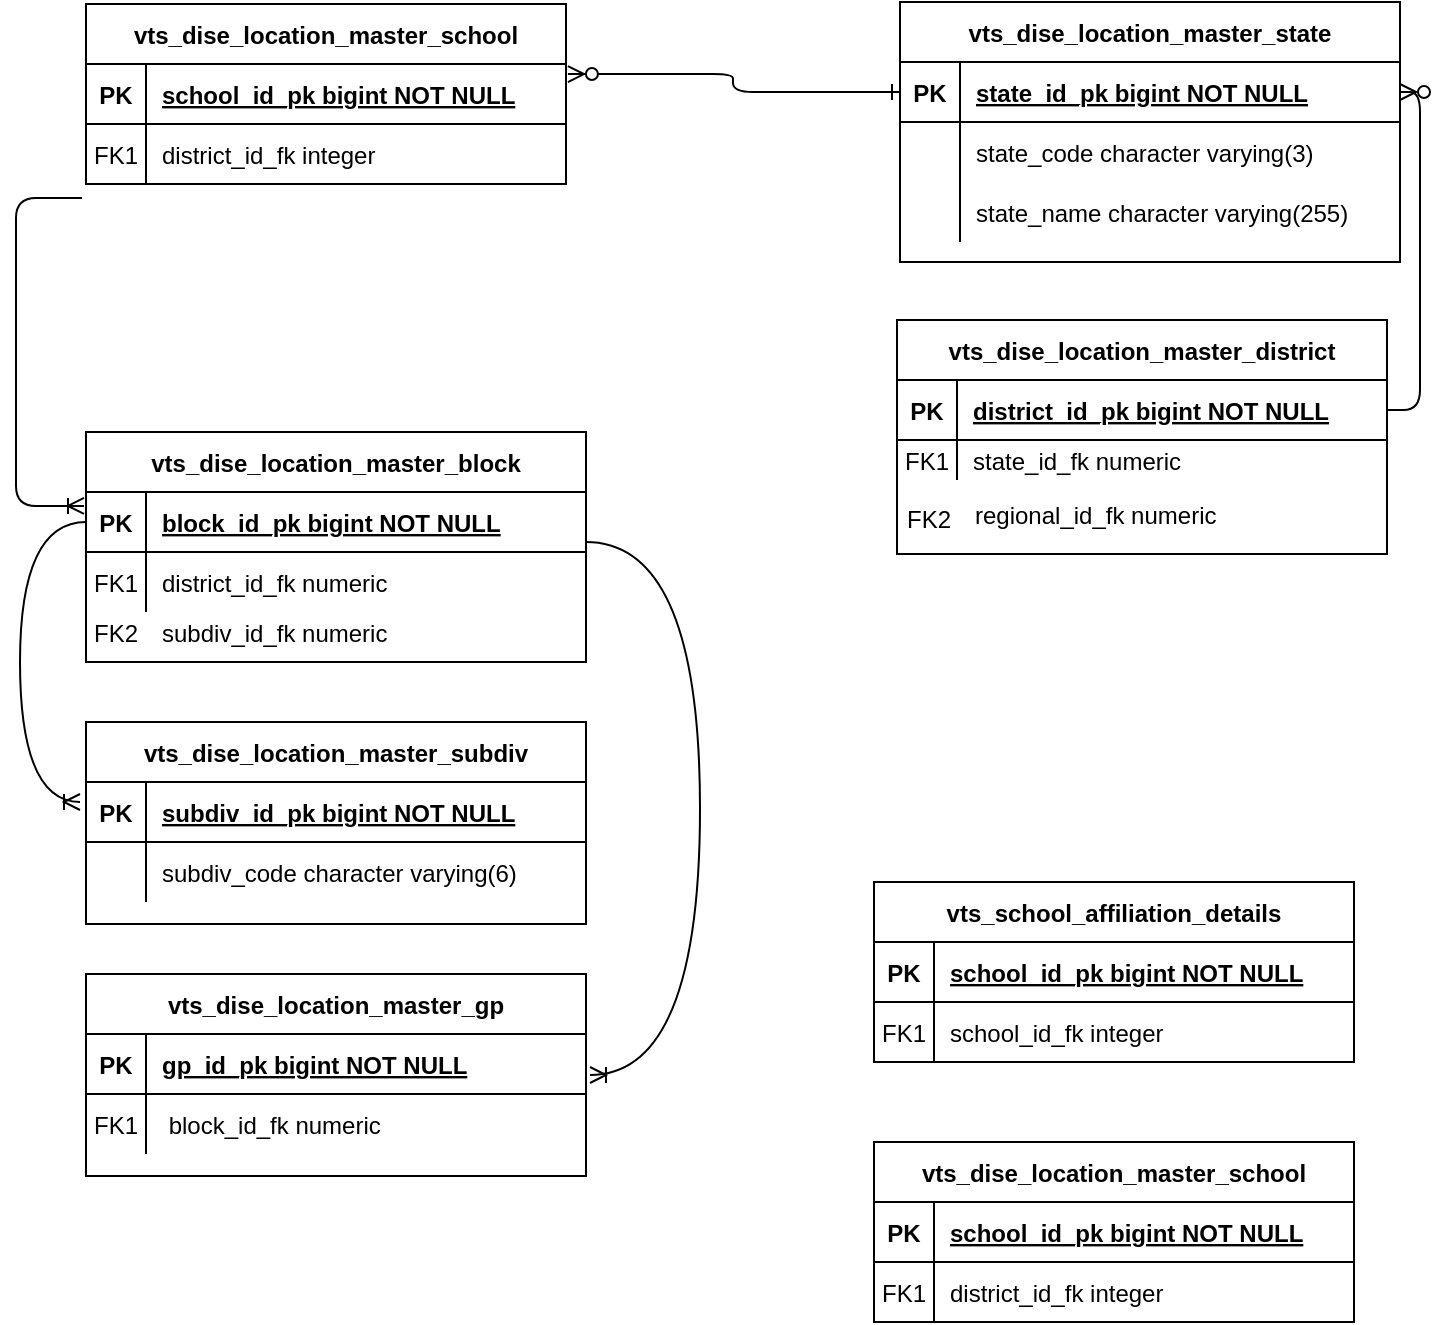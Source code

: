 <mxfile version="13.7.3" type="github">
  <diagram id="R2lEEEUBdFMjLlhIrx00" name="Page-1">
    <mxGraphModel dx="1342" dy="592" grid="1" gridSize="10" guides="1" tooltips="1" connect="1" arrows="1" fold="1" page="1" pageScale="1" pageWidth="850" pageHeight="1100" math="0" shadow="0" extFonts="Permanent Marker^https://fonts.googleapis.com/css?family=Permanent+Marker">
      <root>
        <mxCell id="0" />
        <mxCell id="1" parent="0" />
        <mxCell id="C-vyLk0tnHw3VtMMgP7b-12" value="" style="endArrow=ERzeroToMany;startArrow=ERone;endFill=1;startFill=0;entryX=1.004;entryY=0.167;entryDx=0;entryDy=0;entryPerimeter=0;exitX=0;exitY=0.5;exitDx=0;exitDy=0;edgeStyle=orthogonalEdgeStyle;" parent="1" source="C-vyLk0tnHw3VtMMgP7b-3" target="C-vyLk0tnHw3VtMMgP7b-24" edge="1">
          <mxGeometry width="100" height="100" relative="1" as="geometry">
            <mxPoint x="470" y="60" as="sourcePoint" />
            <mxPoint x="475" y="90" as="targetPoint" />
          </mxGeometry>
        </mxCell>
        <mxCell id="R6s__2iEAuu1lf-VHRsL-24" value="" style="shape=partialRectangle;collapsible=0;dropTarget=0;pointerEvents=0;fillColor=none;points=[[0,0.5],[1,0.5]];portConstraint=eastwest;top=0;left=0;right=0;bottom=0;" vertex="1" parent="1">
          <mxGeometry x="85" y="530" width="250" height="93" as="geometry" />
        </mxCell>
        <mxCell id="R6s__2iEAuu1lf-VHRsL-25" value="" style="shape=partialRectangle;overflow=hidden;connectable=0;fillColor=none;top=0;left=0;bottom=0;right=0;" vertex="1" parent="R6s__2iEAuu1lf-VHRsL-24">
          <mxGeometry width="30" height="93" as="geometry" />
        </mxCell>
        <mxCell id="R6s__2iEAuu1lf-VHRsL-32" value="" style="edgeStyle=orthogonalEdgeStyle;fontSize=12;html=1;endArrow=ERzeroToMany;endFill=1;entryX=1;entryY=0.5;entryDx=0;entryDy=0;exitX=1;exitY=0.5;exitDx=0;exitDy=0;" edge="1" parent="1" source="C-vyLk0tnHw3VtMMgP7b-14" target="C-vyLk0tnHw3VtMMgP7b-3">
          <mxGeometry width="100" height="100" relative="1" as="geometry">
            <mxPoint x="620" y="310" as="sourcePoint" />
            <mxPoint x="320" y="95" as="targetPoint" />
          </mxGeometry>
        </mxCell>
        <mxCell id="R6s__2iEAuu1lf-VHRsL-36" value="" style="shape=partialRectangle;collapsible=0;dropTarget=0;pointerEvents=0;fillColor=none;points=[[0,0.5],[1,0.5]];portConstraint=eastwest;top=0;left=0;right=0;bottom=0;" vertex="1" parent="1">
          <mxGeometry x="489" y="286" width="250" height="30" as="geometry" />
        </mxCell>
        <mxCell id="R6s__2iEAuu1lf-VHRsL-37" value="" style="shape=partialRectangle;overflow=hidden;connectable=0;fillColor=none;top=0;left=0;bottom=0;right=0;" vertex="1" parent="R6s__2iEAuu1lf-VHRsL-36">
          <mxGeometry width="30" height="30" as="geometry" />
        </mxCell>
        <mxCell id="R6s__2iEAuu1lf-VHRsL-39" value="" style="shape=partialRectangle;collapsible=0;dropTarget=0;pointerEvents=0;fillColor=none;points=[[0,0.5],[1,0.5]];portConstraint=eastwest;top=0;left=0;right=0;bottom=0;" vertex="1" parent="1">
          <mxGeometry x="490" y="260" width="250" height="30" as="geometry" />
        </mxCell>
        <mxCell id="R6s__2iEAuu1lf-VHRsL-40" value="" style="shape=partialRectangle;overflow=hidden;connectable=0;fillColor=none;top=0;left=0;bottom=0;right=0;" vertex="1" parent="R6s__2iEAuu1lf-VHRsL-39">
          <mxGeometry width="30" height="30" as="geometry" />
        </mxCell>
        <mxCell id="R6s__2iEAuu1lf-VHRsL-42" value="" style="shape=partialRectangle;collapsible=0;dropTarget=0;pointerEvents=0;fillColor=none;points=[[0,0.5],[1,0.5]];portConstraint=eastwest;top=0;left=0;right=0;bottom=0;" vertex="1" parent="1">
          <mxGeometry x="489" y="230" width="250" height="30" as="geometry" />
        </mxCell>
        <mxCell id="R6s__2iEAuu1lf-VHRsL-43" value="" style="shape=partialRectangle;overflow=hidden;connectable=0;fillColor=none;top=0;left=0;bottom=0;right=0;" vertex="1" parent="R6s__2iEAuu1lf-VHRsL-42">
          <mxGeometry width="30" height="30" as="geometry" />
        </mxCell>
        <mxCell id="R6s__2iEAuu1lf-VHRsL-51" value="FK2" style="shape=partialRectangle;overflow=hidden;connectable=0;fillColor=none;top=0;left=0;bottom=0;right=0;" vertex="1" parent="1">
          <mxGeometry x="489.5" y="288" width="30" height="20" as="geometry" />
        </mxCell>
        <mxCell id="R6s__2iEAuu1lf-VHRsL-53" value="regional_id_fk numeric" style="shape=partialRectangle;overflow=hidden;connectable=0;fillColor=none;top=0;left=0;bottom=0;right=0;align=left;spacingLeft=6;" vertex="1" parent="1">
          <mxGeometry x="519.5" y="286" width="240" height="20" as="geometry" />
        </mxCell>
        <mxCell id="R6s__2iEAuu1lf-VHRsL-1" value="vts_dise_location_master_block" style="shape=table;startSize=30;container=1;collapsible=1;childLayout=tableLayout;fixedRows=1;rowLines=0;fontStyle=1;align=center;resizeLast=1;" vertex="1" parent="1">
          <mxGeometry x="83" y="255" width="250" height="115" as="geometry" />
        </mxCell>
        <mxCell id="R6s__2iEAuu1lf-VHRsL-2" value="" style="shape=partialRectangle;collapsible=0;dropTarget=0;pointerEvents=0;fillColor=none;points=[[0,0.5],[1,0.5]];portConstraint=eastwest;top=0;left=0;right=0;bottom=1;" vertex="1" parent="R6s__2iEAuu1lf-VHRsL-1">
          <mxGeometry y="30" width="250" height="30" as="geometry" />
        </mxCell>
        <mxCell id="R6s__2iEAuu1lf-VHRsL-3" value="PK" style="shape=partialRectangle;overflow=hidden;connectable=0;fillColor=none;top=0;left=0;bottom=0;right=0;fontStyle=1;" vertex="1" parent="R6s__2iEAuu1lf-VHRsL-2">
          <mxGeometry width="30" height="30" as="geometry" />
        </mxCell>
        <mxCell id="R6s__2iEAuu1lf-VHRsL-4" value="block_id_pk bigint NOT NULL" style="shape=partialRectangle;overflow=hidden;connectable=0;fillColor=none;top=0;left=0;bottom=0;right=0;align=left;spacingLeft=6;fontStyle=5;" vertex="1" parent="R6s__2iEAuu1lf-VHRsL-2">
          <mxGeometry x="30" width="220" height="30" as="geometry" />
        </mxCell>
        <mxCell id="R6s__2iEAuu1lf-VHRsL-5" value="" style="shape=partialRectangle;collapsible=0;dropTarget=0;pointerEvents=0;fillColor=none;points=[[0,0.5],[1,0.5]];portConstraint=eastwest;top=0;left=0;right=0;bottom=0;" vertex="1" parent="R6s__2iEAuu1lf-VHRsL-1">
          <mxGeometry y="60" width="250" height="30" as="geometry" />
        </mxCell>
        <mxCell id="R6s__2iEAuu1lf-VHRsL-6" value="FK1" style="shape=partialRectangle;overflow=hidden;connectable=0;fillColor=none;top=0;left=0;bottom=0;right=0;" vertex="1" parent="R6s__2iEAuu1lf-VHRsL-5">
          <mxGeometry width="30" height="30" as="geometry" />
        </mxCell>
        <mxCell id="R6s__2iEAuu1lf-VHRsL-7" value="district_id_fk numeric" style="shape=partialRectangle;overflow=hidden;connectable=0;fillColor=none;top=0;left=0;bottom=0;right=0;align=left;spacingLeft=6;" vertex="1" parent="R6s__2iEAuu1lf-VHRsL-5">
          <mxGeometry x="30" width="220" height="30" as="geometry" />
        </mxCell>
        <mxCell id="R6s__2iEAuu1lf-VHRsL-55" value="" style="shape=partialRectangle;collapsible=0;dropTarget=0;pointerEvents=0;fillColor=none;points=[[0,0.5],[1,0.5]];portConstraint=eastwest;top=0;left=0;right=0;bottom=0;" vertex="1" parent="1">
          <mxGeometry x="83" y="340" width="250" height="30" as="geometry" />
        </mxCell>
        <mxCell id="R6s__2iEAuu1lf-VHRsL-56" value="FK2" style="shape=partialRectangle;overflow=hidden;connectable=0;fillColor=none;top=0;left=0;bottom=0;right=0;" vertex="1" parent="R6s__2iEAuu1lf-VHRsL-55">
          <mxGeometry width="30" height="30" as="geometry" />
        </mxCell>
        <mxCell id="R6s__2iEAuu1lf-VHRsL-57" value="subdiv_id_fk numeric" style="shape=partialRectangle;overflow=hidden;connectable=0;fillColor=none;top=0;left=0;bottom=0;right=0;align=left;spacingLeft=6;" vertex="1" parent="R6s__2iEAuu1lf-VHRsL-55">
          <mxGeometry x="30" width="220" height="30" as="geometry" />
        </mxCell>
        <mxCell id="R6s__2iEAuu1lf-VHRsL-61" value="" style="edgeStyle=elbowEdgeStyle;fontSize=12;html=1;endArrow=ERoneToMany;entryX=0.004;entryY=0.233;entryDx=0;entryDy=0;exitX=0;exitY=0.5;exitDx=0;exitDy=0;entryPerimeter=0;" edge="1" parent="1">
          <mxGeometry width="100" height="100" relative="1" as="geometry">
            <mxPoint x="81" y="138" as="sourcePoint" />
            <mxPoint x="82" y="291.99" as="targetPoint" />
            <Array as="points">
              <mxPoint x="48" y="210" />
            </Array>
          </mxGeometry>
        </mxCell>
        <mxCell id="R6s__2iEAuu1lf-VHRsL-69" value="" style="edgeStyle=orthogonalEdgeStyle;fontSize=12;html=1;endArrow=ERoneToMany;curved=1;exitX=0;exitY=0.5;exitDx=0;exitDy=0;" edge="1" parent="1" source="R6s__2iEAuu1lf-VHRsL-2">
          <mxGeometry width="100" height="100" relative="1" as="geometry">
            <mxPoint x="82" y="320" as="sourcePoint" />
            <mxPoint x="80" y="440" as="targetPoint" />
            <Array as="points">
              <mxPoint x="50" y="300" />
              <mxPoint x="50" y="440" />
            </Array>
          </mxGeometry>
        </mxCell>
        <mxCell id="R6s__2iEAuu1lf-VHRsL-8" value="vts_dise_location_master_subdiv" style="shape=table;startSize=30;container=1;collapsible=1;childLayout=tableLayout;fixedRows=1;rowLines=0;fontStyle=1;align=center;resizeLast=1;" vertex="1" parent="1">
          <mxGeometry x="83" y="400" width="250" height="101" as="geometry" />
        </mxCell>
        <mxCell id="R6s__2iEAuu1lf-VHRsL-9" value="" style="shape=partialRectangle;collapsible=0;dropTarget=0;pointerEvents=0;fillColor=none;points=[[0,0.5],[1,0.5]];portConstraint=eastwest;top=0;left=0;right=0;bottom=1;" vertex="1" parent="R6s__2iEAuu1lf-VHRsL-8">
          <mxGeometry y="30" width="250" height="30" as="geometry" />
        </mxCell>
        <mxCell id="R6s__2iEAuu1lf-VHRsL-10" value="PK" style="shape=partialRectangle;overflow=hidden;connectable=0;fillColor=none;top=0;left=0;bottom=0;right=0;fontStyle=1;" vertex="1" parent="R6s__2iEAuu1lf-VHRsL-9">
          <mxGeometry width="30" height="30" as="geometry" />
        </mxCell>
        <mxCell id="R6s__2iEAuu1lf-VHRsL-11" value="subdiv_id_pk bigint NOT NULL" style="shape=partialRectangle;overflow=hidden;connectable=0;fillColor=none;top=0;left=0;bottom=0;right=0;align=left;spacingLeft=6;fontStyle=5;" vertex="1" parent="R6s__2iEAuu1lf-VHRsL-9">
          <mxGeometry x="30" width="220" height="30" as="geometry" />
        </mxCell>
        <mxCell id="R6s__2iEAuu1lf-VHRsL-12" value="" style="shape=partialRectangle;collapsible=0;dropTarget=0;pointerEvents=0;fillColor=none;points=[[0,0.5],[1,0.5]];portConstraint=eastwest;top=0;left=0;right=0;bottom=0;" vertex="1" parent="R6s__2iEAuu1lf-VHRsL-8">
          <mxGeometry y="60" width="250" height="30" as="geometry" />
        </mxCell>
        <mxCell id="R6s__2iEAuu1lf-VHRsL-13" value="" style="shape=partialRectangle;overflow=hidden;connectable=0;fillColor=none;top=0;left=0;bottom=0;right=0;" vertex="1" parent="R6s__2iEAuu1lf-VHRsL-12">
          <mxGeometry width="30" height="30" as="geometry" />
        </mxCell>
        <mxCell id="R6s__2iEAuu1lf-VHRsL-14" value="subdiv_code character varying(6)" style="shape=partialRectangle;overflow=hidden;connectable=0;fillColor=none;top=0;left=0;bottom=0;right=0;align=left;spacingLeft=6;" vertex="1" parent="R6s__2iEAuu1lf-VHRsL-12">
          <mxGeometry x="30" width="220" height="30" as="geometry" />
        </mxCell>
        <mxCell id="R6s__2iEAuu1lf-VHRsL-62" value="vts_dise_location_master_gp" style="shape=table;startSize=30;container=1;collapsible=1;childLayout=tableLayout;fixedRows=1;rowLines=0;fontStyle=1;align=center;resizeLast=1;" vertex="1" parent="1">
          <mxGeometry x="83" y="526" width="250" height="101" as="geometry" />
        </mxCell>
        <mxCell id="R6s__2iEAuu1lf-VHRsL-63" value="" style="shape=partialRectangle;collapsible=0;dropTarget=0;pointerEvents=0;fillColor=none;points=[[0,0.5],[1,0.5]];portConstraint=eastwest;top=0;left=0;right=0;bottom=1;" vertex="1" parent="R6s__2iEAuu1lf-VHRsL-62">
          <mxGeometry y="30" width="250" height="30" as="geometry" />
        </mxCell>
        <mxCell id="R6s__2iEAuu1lf-VHRsL-64" value="PK" style="shape=partialRectangle;overflow=hidden;connectable=0;fillColor=none;top=0;left=0;bottom=0;right=0;fontStyle=1;" vertex="1" parent="R6s__2iEAuu1lf-VHRsL-63">
          <mxGeometry width="30" height="30" as="geometry" />
        </mxCell>
        <mxCell id="R6s__2iEAuu1lf-VHRsL-65" value="gp_id_pk bigint NOT NULL" style="shape=partialRectangle;overflow=hidden;connectable=0;fillColor=none;top=0;left=0;bottom=0;right=0;align=left;spacingLeft=6;fontStyle=5;" vertex="1" parent="R6s__2iEAuu1lf-VHRsL-63">
          <mxGeometry x="30" width="220" height="30" as="geometry" />
        </mxCell>
        <mxCell id="R6s__2iEAuu1lf-VHRsL-66" value="" style="shape=partialRectangle;collapsible=0;dropTarget=0;pointerEvents=0;fillColor=none;points=[[0,0.5],[1,0.5]];portConstraint=eastwest;top=0;left=0;right=0;bottom=0;" vertex="1" parent="R6s__2iEAuu1lf-VHRsL-62">
          <mxGeometry y="60" width="250" height="30" as="geometry" />
        </mxCell>
        <mxCell id="R6s__2iEAuu1lf-VHRsL-67" value="FK1" style="shape=partialRectangle;overflow=hidden;connectable=0;fillColor=none;top=0;left=0;bottom=0;right=0;" vertex="1" parent="R6s__2iEAuu1lf-VHRsL-66">
          <mxGeometry width="30" height="30" as="geometry" />
        </mxCell>
        <mxCell id="R6s__2iEAuu1lf-VHRsL-68" value=" block_id_fk numeric" style="shape=partialRectangle;overflow=hidden;connectable=0;fillColor=none;top=0;left=0;bottom=0;right=0;align=left;spacingLeft=6;" vertex="1" parent="R6s__2iEAuu1lf-VHRsL-66">
          <mxGeometry x="30" width="220" height="30" as="geometry" />
        </mxCell>
        <mxCell id="R6s__2iEAuu1lf-VHRsL-70" value="" style="edgeStyle=orthogonalEdgeStyle;fontSize=12;html=1;endArrow=ERoneToMany;curved=1;exitX=0;exitY=0.5;exitDx=0;exitDy=0;entryX=1;entryY=0.5;entryDx=0;entryDy=0;" edge="1" parent="1" target="R6s__2iEAuu1lf-VHRsL-24">
          <mxGeometry width="100" height="100" relative="1" as="geometry">
            <mxPoint x="333" y="310" as="sourcePoint" />
            <mxPoint x="330" y="450" as="targetPoint" />
            <Array as="points">
              <mxPoint x="390" y="310" />
              <mxPoint x="390" y="577" />
            </Array>
          </mxGeometry>
        </mxCell>
        <mxCell id="R6s__2iEAuu1lf-VHRsL-78" value="vts_school_affiliation_details" style="shape=table;startSize=30;container=1;collapsible=1;childLayout=tableLayout;fixedRows=1;rowLines=0;fontStyle=1;align=center;resizeLast=1;" vertex="1" parent="1">
          <mxGeometry x="477" y="480" width="240" height="90" as="geometry" />
        </mxCell>
        <mxCell id="R6s__2iEAuu1lf-VHRsL-79" value="" style="shape=partialRectangle;collapsible=0;dropTarget=0;pointerEvents=0;fillColor=none;points=[[0,0.5],[1,0.5]];portConstraint=eastwest;top=0;left=0;right=0;bottom=1;" vertex="1" parent="R6s__2iEAuu1lf-VHRsL-78">
          <mxGeometry y="30" width="240" height="30" as="geometry" />
        </mxCell>
        <mxCell id="R6s__2iEAuu1lf-VHRsL-80" value="PK" style="shape=partialRectangle;overflow=hidden;connectable=0;fillColor=none;top=0;left=0;bottom=0;right=0;fontStyle=1;" vertex="1" parent="R6s__2iEAuu1lf-VHRsL-79">
          <mxGeometry width="30" height="30" as="geometry" />
        </mxCell>
        <mxCell id="R6s__2iEAuu1lf-VHRsL-81" value="school_id_pk bigint NOT NULL" style="shape=partialRectangle;overflow=hidden;connectable=0;fillColor=none;top=0;left=0;bottom=0;right=0;align=left;spacingLeft=6;fontStyle=5;" vertex="1" parent="R6s__2iEAuu1lf-VHRsL-79">
          <mxGeometry x="30" width="210" height="30" as="geometry" />
        </mxCell>
        <mxCell id="R6s__2iEAuu1lf-VHRsL-82" value="" style="shape=partialRectangle;collapsible=0;dropTarget=0;pointerEvents=0;fillColor=none;points=[[0,0.5],[1,0.5]];portConstraint=eastwest;top=0;left=0;right=0;bottom=0;" vertex="1" parent="R6s__2iEAuu1lf-VHRsL-78">
          <mxGeometry y="60" width="240" height="30" as="geometry" />
        </mxCell>
        <mxCell id="R6s__2iEAuu1lf-VHRsL-83" value="FK1" style="shape=partialRectangle;overflow=hidden;connectable=0;fillColor=none;top=0;left=0;bottom=0;right=0;" vertex="1" parent="R6s__2iEAuu1lf-VHRsL-82">
          <mxGeometry width="30" height="30" as="geometry" />
        </mxCell>
        <mxCell id="R6s__2iEAuu1lf-VHRsL-84" value="school_id_fk integer" style="shape=partialRectangle;overflow=hidden;connectable=0;fillColor=none;top=0;left=0;bottom=0;right=0;align=left;spacingLeft=6;" vertex="1" parent="R6s__2iEAuu1lf-VHRsL-82">
          <mxGeometry x="30" width="210" height="30" as="geometry" />
        </mxCell>
        <mxCell id="C-vyLk0tnHw3VtMMgP7b-13" value="vts_dise_location_master_district" style="shape=table;startSize=30;container=1;collapsible=1;childLayout=tableLayout;fixedRows=1;rowLines=0;fontStyle=1;align=center;resizeLast=1;" parent="1" vertex="1">
          <mxGeometry x="488.5" y="199" width="245" height="117" as="geometry" />
        </mxCell>
        <mxCell id="C-vyLk0tnHw3VtMMgP7b-14" value="" style="shape=partialRectangle;collapsible=0;dropTarget=0;pointerEvents=0;fillColor=none;points=[[0,0.5],[1,0.5]];portConstraint=eastwest;top=0;left=0;right=0;bottom=1;" parent="C-vyLk0tnHw3VtMMgP7b-13" vertex="1">
          <mxGeometry y="30" width="245" height="30" as="geometry" />
        </mxCell>
        <mxCell id="C-vyLk0tnHw3VtMMgP7b-15" value="PK" style="shape=partialRectangle;overflow=hidden;connectable=0;fillColor=none;top=0;left=0;bottom=0;right=0;fontStyle=1;" parent="C-vyLk0tnHw3VtMMgP7b-14" vertex="1">
          <mxGeometry width="30" height="30" as="geometry" />
        </mxCell>
        <mxCell id="C-vyLk0tnHw3VtMMgP7b-16" value="district_id_pk bigint NOT NULL" style="shape=partialRectangle;overflow=hidden;connectable=0;fillColor=none;top=0;left=0;bottom=0;right=0;align=left;spacingLeft=6;fontStyle=5;" parent="C-vyLk0tnHw3VtMMgP7b-14" vertex="1">
          <mxGeometry x="30" width="215" height="30" as="geometry" />
        </mxCell>
        <mxCell id="C-vyLk0tnHw3VtMMgP7b-17" value="" style="shape=partialRectangle;collapsible=0;dropTarget=0;pointerEvents=0;fillColor=none;points=[[0,0.5],[1,0.5]];portConstraint=eastwest;top=0;left=0;right=0;bottom=0;" parent="C-vyLk0tnHw3VtMMgP7b-13" vertex="1">
          <mxGeometry y="60" width="245" height="20" as="geometry" />
        </mxCell>
        <mxCell id="C-vyLk0tnHw3VtMMgP7b-18" value="FK1" style="shape=partialRectangle;overflow=hidden;connectable=0;fillColor=none;top=0;left=0;bottom=0;right=0;" parent="C-vyLk0tnHw3VtMMgP7b-17" vertex="1">
          <mxGeometry width="30" height="20" as="geometry" />
        </mxCell>
        <mxCell id="C-vyLk0tnHw3VtMMgP7b-19" value="state_id_fk numeric" style="shape=partialRectangle;overflow=hidden;connectable=0;fillColor=none;top=0;left=0;bottom=0;right=0;align=left;spacingLeft=6;" parent="C-vyLk0tnHw3VtMMgP7b-17" vertex="1">
          <mxGeometry x="30" width="215" height="20" as="geometry" />
        </mxCell>
        <mxCell id="C-vyLk0tnHw3VtMMgP7b-23" value="vts_dise_location_master_school" style="shape=table;startSize=30;container=1;collapsible=1;childLayout=tableLayout;fixedRows=1;rowLines=0;fontStyle=1;align=center;resizeLast=1;" parent="1" vertex="1">
          <mxGeometry x="83" y="41" width="240" height="90" as="geometry" />
        </mxCell>
        <mxCell id="C-vyLk0tnHw3VtMMgP7b-24" value="" style="shape=partialRectangle;collapsible=0;dropTarget=0;pointerEvents=0;fillColor=none;points=[[0,0.5],[1,0.5]];portConstraint=eastwest;top=0;left=0;right=0;bottom=1;" parent="C-vyLk0tnHw3VtMMgP7b-23" vertex="1">
          <mxGeometry y="30" width="240" height="30" as="geometry" />
        </mxCell>
        <mxCell id="C-vyLk0tnHw3VtMMgP7b-25" value="PK" style="shape=partialRectangle;overflow=hidden;connectable=0;fillColor=none;top=0;left=0;bottom=0;right=0;fontStyle=1;" parent="C-vyLk0tnHw3VtMMgP7b-24" vertex="1">
          <mxGeometry width="30" height="30" as="geometry" />
        </mxCell>
        <mxCell id="C-vyLk0tnHw3VtMMgP7b-26" value="school_id_pk bigint NOT NULL" style="shape=partialRectangle;overflow=hidden;connectable=0;fillColor=none;top=0;left=0;bottom=0;right=0;align=left;spacingLeft=6;fontStyle=5;" parent="C-vyLk0tnHw3VtMMgP7b-24" vertex="1">
          <mxGeometry x="30" width="210" height="30" as="geometry" />
        </mxCell>
        <mxCell id="C-vyLk0tnHw3VtMMgP7b-27" value="" style="shape=partialRectangle;collapsible=0;dropTarget=0;pointerEvents=0;fillColor=none;points=[[0,0.5],[1,0.5]];portConstraint=eastwest;top=0;left=0;right=0;bottom=0;" parent="C-vyLk0tnHw3VtMMgP7b-23" vertex="1">
          <mxGeometry y="60" width="240" height="30" as="geometry" />
        </mxCell>
        <mxCell id="C-vyLk0tnHw3VtMMgP7b-28" value="FK1" style="shape=partialRectangle;overflow=hidden;connectable=0;fillColor=none;top=0;left=0;bottom=0;right=0;" parent="C-vyLk0tnHw3VtMMgP7b-27" vertex="1">
          <mxGeometry width="30" height="30" as="geometry" />
        </mxCell>
        <mxCell id="C-vyLk0tnHw3VtMMgP7b-29" value="district_id_fk integer" style="shape=partialRectangle;overflow=hidden;connectable=0;fillColor=none;top=0;left=0;bottom=0;right=0;align=left;spacingLeft=6;" parent="C-vyLk0tnHw3VtMMgP7b-27" vertex="1">
          <mxGeometry x="30" width="210" height="30" as="geometry" />
        </mxCell>
        <mxCell id="C-vyLk0tnHw3VtMMgP7b-2" value="vts_dise_location_master_state" style="shape=table;startSize=30;container=1;collapsible=1;childLayout=tableLayout;fixedRows=1;rowLines=0;fontStyle=1;align=center;resizeLast=1;" parent="1" vertex="1">
          <mxGeometry x="490" y="40" width="250" height="130" as="geometry" />
        </mxCell>
        <mxCell id="C-vyLk0tnHw3VtMMgP7b-3" value="" style="shape=partialRectangle;collapsible=0;dropTarget=0;pointerEvents=0;fillColor=none;points=[[0,0.5],[1,0.5]];portConstraint=eastwest;top=0;left=0;right=0;bottom=1;" parent="C-vyLk0tnHw3VtMMgP7b-2" vertex="1">
          <mxGeometry y="30" width="250" height="30" as="geometry" />
        </mxCell>
        <mxCell id="C-vyLk0tnHw3VtMMgP7b-4" value="PK" style="shape=partialRectangle;overflow=hidden;connectable=0;fillColor=none;top=0;left=0;bottom=0;right=0;fontStyle=1;" parent="C-vyLk0tnHw3VtMMgP7b-3" vertex="1">
          <mxGeometry width="30" height="30" as="geometry" />
        </mxCell>
        <mxCell id="C-vyLk0tnHw3VtMMgP7b-5" value="state_id_pk bigint NOT NULL" style="shape=partialRectangle;overflow=hidden;connectable=0;fillColor=none;top=0;left=0;bottom=0;right=0;align=left;spacingLeft=6;fontStyle=5;" parent="C-vyLk0tnHw3VtMMgP7b-3" vertex="1">
          <mxGeometry x="30" width="220" height="30" as="geometry" />
        </mxCell>
        <mxCell id="C-vyLk0tnHw3VtMMgP7b-6" value="" style="shape=partialRectangle;collapsible=0;dropTarget=0;pointerEvents=0;fillColor=none;points=[[0,0.5],[1,0.5]];portConstraint=eastwest;top=0;left=0;right=0;bottom=0;" parent="C-vyLk0tnHw3VtMMgP7b-2" vertex="1">
          <mxGeometry y="60" width="250" height="30" as="geometry" />
        </mxCell>
        <mxCell id="C-vyLk0tnHw3VtMMgP7b-7" value="" style="shape=partialRectangle;overflow=hidden;connectable=0;fillColor=none;top=0;left=0;bottom=0;right=0;" parent="C-vyLk0tnHw3VtMMgP7b-6" vertex="1">
          <mxGeometry width="30" height="30" as="geometry" />
        </mxCell>
        <mxCell id="C-vyLk0tnHw3VtMMgP7b-8" value="state_code character varying(3)" style="shape=partialRectangle;overflow=hidden;connectable=0;fillColor=none;top=0;left=0;bottom=0;right=0;align=left;spacingLeft=6;" parent="C-vyLk0tnHw3VtMMgP7b-6" vertex="1">
          <mxGeometry x="30" width="220" height="30" as="geometry" />
        </mxCell>
        <mxCell id="C-vyLk0tnHw3VtMMgP7b-9" value="" style="shape=partialRectangle;collapsible=0;dropTarget=0;pointerEvents=0;fillColor=none;points=[[0,0.5],[1,0.5]];portConstraint=eastwest;top=0;left=0;right=0;bottom=0;" parent="C-vyLk0tnHw3VtMMgP7b-2" vertex="1">
          <mxGeometry y="90" width="250" height="30" as="geometry" />
        </mxCell>
        <mxCell id="C-vyLk0tnHw3VtMMgP7b-10" value="" style="shape=partialRectangle;overflow=hidden;connectable=0;fillColor=none;top=0;left=0;bottom=0;right=0;" parent="C-vyLk0tnHw3VtMMgP7b-9" vertex="1">
          <mxGeometry width="30" height="30" as="geometry" />
        </mxCell>
        <mxCell id="C-vyLk0tnHw3VtMMgP7b-11" value="state_name character varying(255)" style="shape=partialRectangle;overflow=hidden;connectable=0;fillColor=none;top=0;left=0;bottom=0;right=0;align=left;spacingLeft=6;" parent="C-vyLk0tnHw3VtMMgP7b-9" vertex="1">
          <mxGeometry x="30" width="220" height="30" as="geometry" />
        </mxCell>
        <mxCell id="R6s__2iEAuu1lf-VHRsL-71" value="vts_dise_location_master_school" style="shape=table;startSize=30;container=1;collapsible=1;childLayout=tableLayout;fixedRows=1;rowLines=0;fontStyle=1;align=center;resizeLast=1;" vertex="1" parent="1">
          <mxGeometry x="477" y="610" width="240" height="90" as="geometry" />
        </mxCell>
        <mxCell id="R6s__2iEAuu1lf-VHRsL-72" value="" style="shape=partialRectangle;collapsible=0;dropTarget=0;pointerEvents=0;fillColor=none;points=[[0,0.5],[1,0.5]];portConstraint=eastwest;top=0;left=0;right=0;bottom=1;" vertex="1" parent="R6s__2iEAuu1lf-VHRsL-71">
          <mxGeometry y="30" width="240" height="30" as="geometry" />
        </mxCell>
        <mxCell id="R6s__2iEAuu1lf-VHRsL-73" value="PK" style="shape=partialRectangle;overflow=hidden;connectable=0;fillColor=none;top=0;left=0;bottom=0;right=0;fontStyle=1;" vertex="1" parent="R6s__2iEAuu1lf-VHRsL-72">
          <mxGeometry width="30" height="30" as="geometry" />
        </mxCell>
        <mxCell id="R6s__2iEAuu1lf-VHRsL-74" value="school_id_pk bigint NOT NULL" style="shape=partialRectangle;overflow=hidden;connectable=0;fillColor=none;top=0;left=0;bottom=0;right=0;align=left;spacingLeft=6;fontStyle=5;" vertex="1" parent="R6s__2iEAuu1lf-VHRsL-72">
          <mxGeometry x="30" width="210" height="30" as="geometry" />
        </mxCell>
        <mxCell id="R6s__2iEAuu1lf-VHRsL-75" value="" style="shape=partialRectangle;collapsible=0;dropTarget=0;pointerEvents=0;fillColor=none;points=[[0,0.5],[1,0.5]];portConstraint=eastwest;top=0;left=0;right=0;bottom=0;" vertex="1" parent="R6s__2iEAuu1lf-VHRsL-71">
          <mxGeometry y="60" width="240" height="30" as="geometry" />
        </mxCell>
        <mxCell id="R6s__2iEAuu1lf-VHRsL-76" value="FK1" style="shape=partialRectangle;overflow=hidden;connectable=0;fillColor=none;top=0;left=0;bottom=0;right=0;" vertex="1" parent="R6s__2iEAuu1lf-VHRsL-75">
          <mxGeometry width="30" height="30" as="geometry" />
        </mxCell>
        <mxCell id="R6s__2iEAuu1lf-VHRsL-77" value="district_id_fk integer" style="shape=partialRectangle;overflow=hidden;connectable=0;fillColor=none;top=0;left=0;bottom=0;right=0;align=left;spacingLeft=6;" vertex="1" parent="R6s__2iEAuu1lf-VHRsL-75">
          <mxGeometry x="30" width="210" height="30" as="geometry" />
        </mxCell>
      </root>
    </mxGraphModel>
  </diagram>
</mxfile>

